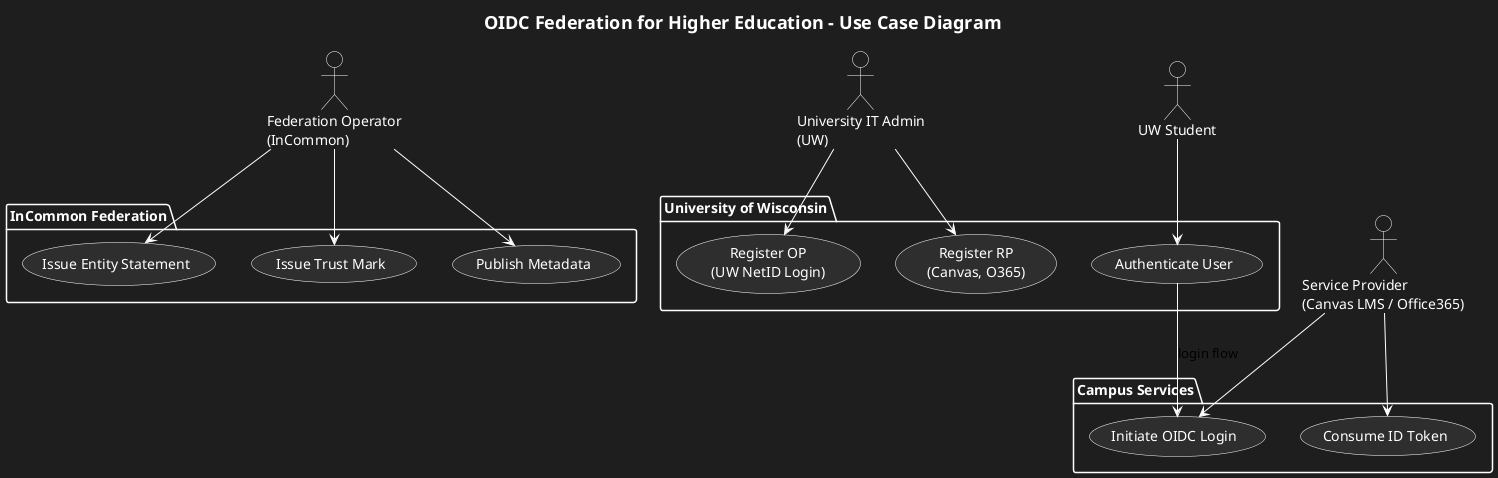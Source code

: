 @startuml
' Dark theme
skinparam backgroundColor #1e1e1e
skinparam usecase {
  BackgroundColor #2e2e2e
  BorderColor White
  FontColor White
}
skinparam actor {
  BackgroundColor #1e1e1e
  BorderColor White
  FontColor White
}
skinparam package {
  BackgroundColor #1e1e1e
  BorderColor White
  FontColor White
}
skinparam ArrowColor White
skinparam TitleFontColor White
skinparam TitleFontSize 18

title OIDC Federation for Higher Education - Use Case Diagram

actor "Federation Operator\n(InCommon)" as FedOp
actor "University IT Admin\n(UW)" as ITAdmin
actor "UW Student" as Student
actor "Service Provider\n(Canvas LMS / Office365)" as RP

package "InCommon Federation" {
  usecase "Issue Entity Statement" as U1
  usecase "Issue Trust Mark" as U2
  usecase "Publish Metadata" as U3
}

package "University of Wisconsin" {
  usecase "Register OP\n(UW NetID Login)" as U4
  usecase "Register RP\n(Canvas, O365)" as U5
  usecase "Authenticate User" as U6
}

package "Campus Services" {
  usecase "Initiate OIDC Login" as U7
  usecase "Consume ID Token" as U8
}

FedOp --> U1
FedOp --> U2
FedOp --> U3

ITAdmin --> U4
ITAdmin --> U5

RP --> U7
RP --> U8

Student --> U6
U6 --> U7 : login flow

@enduml
